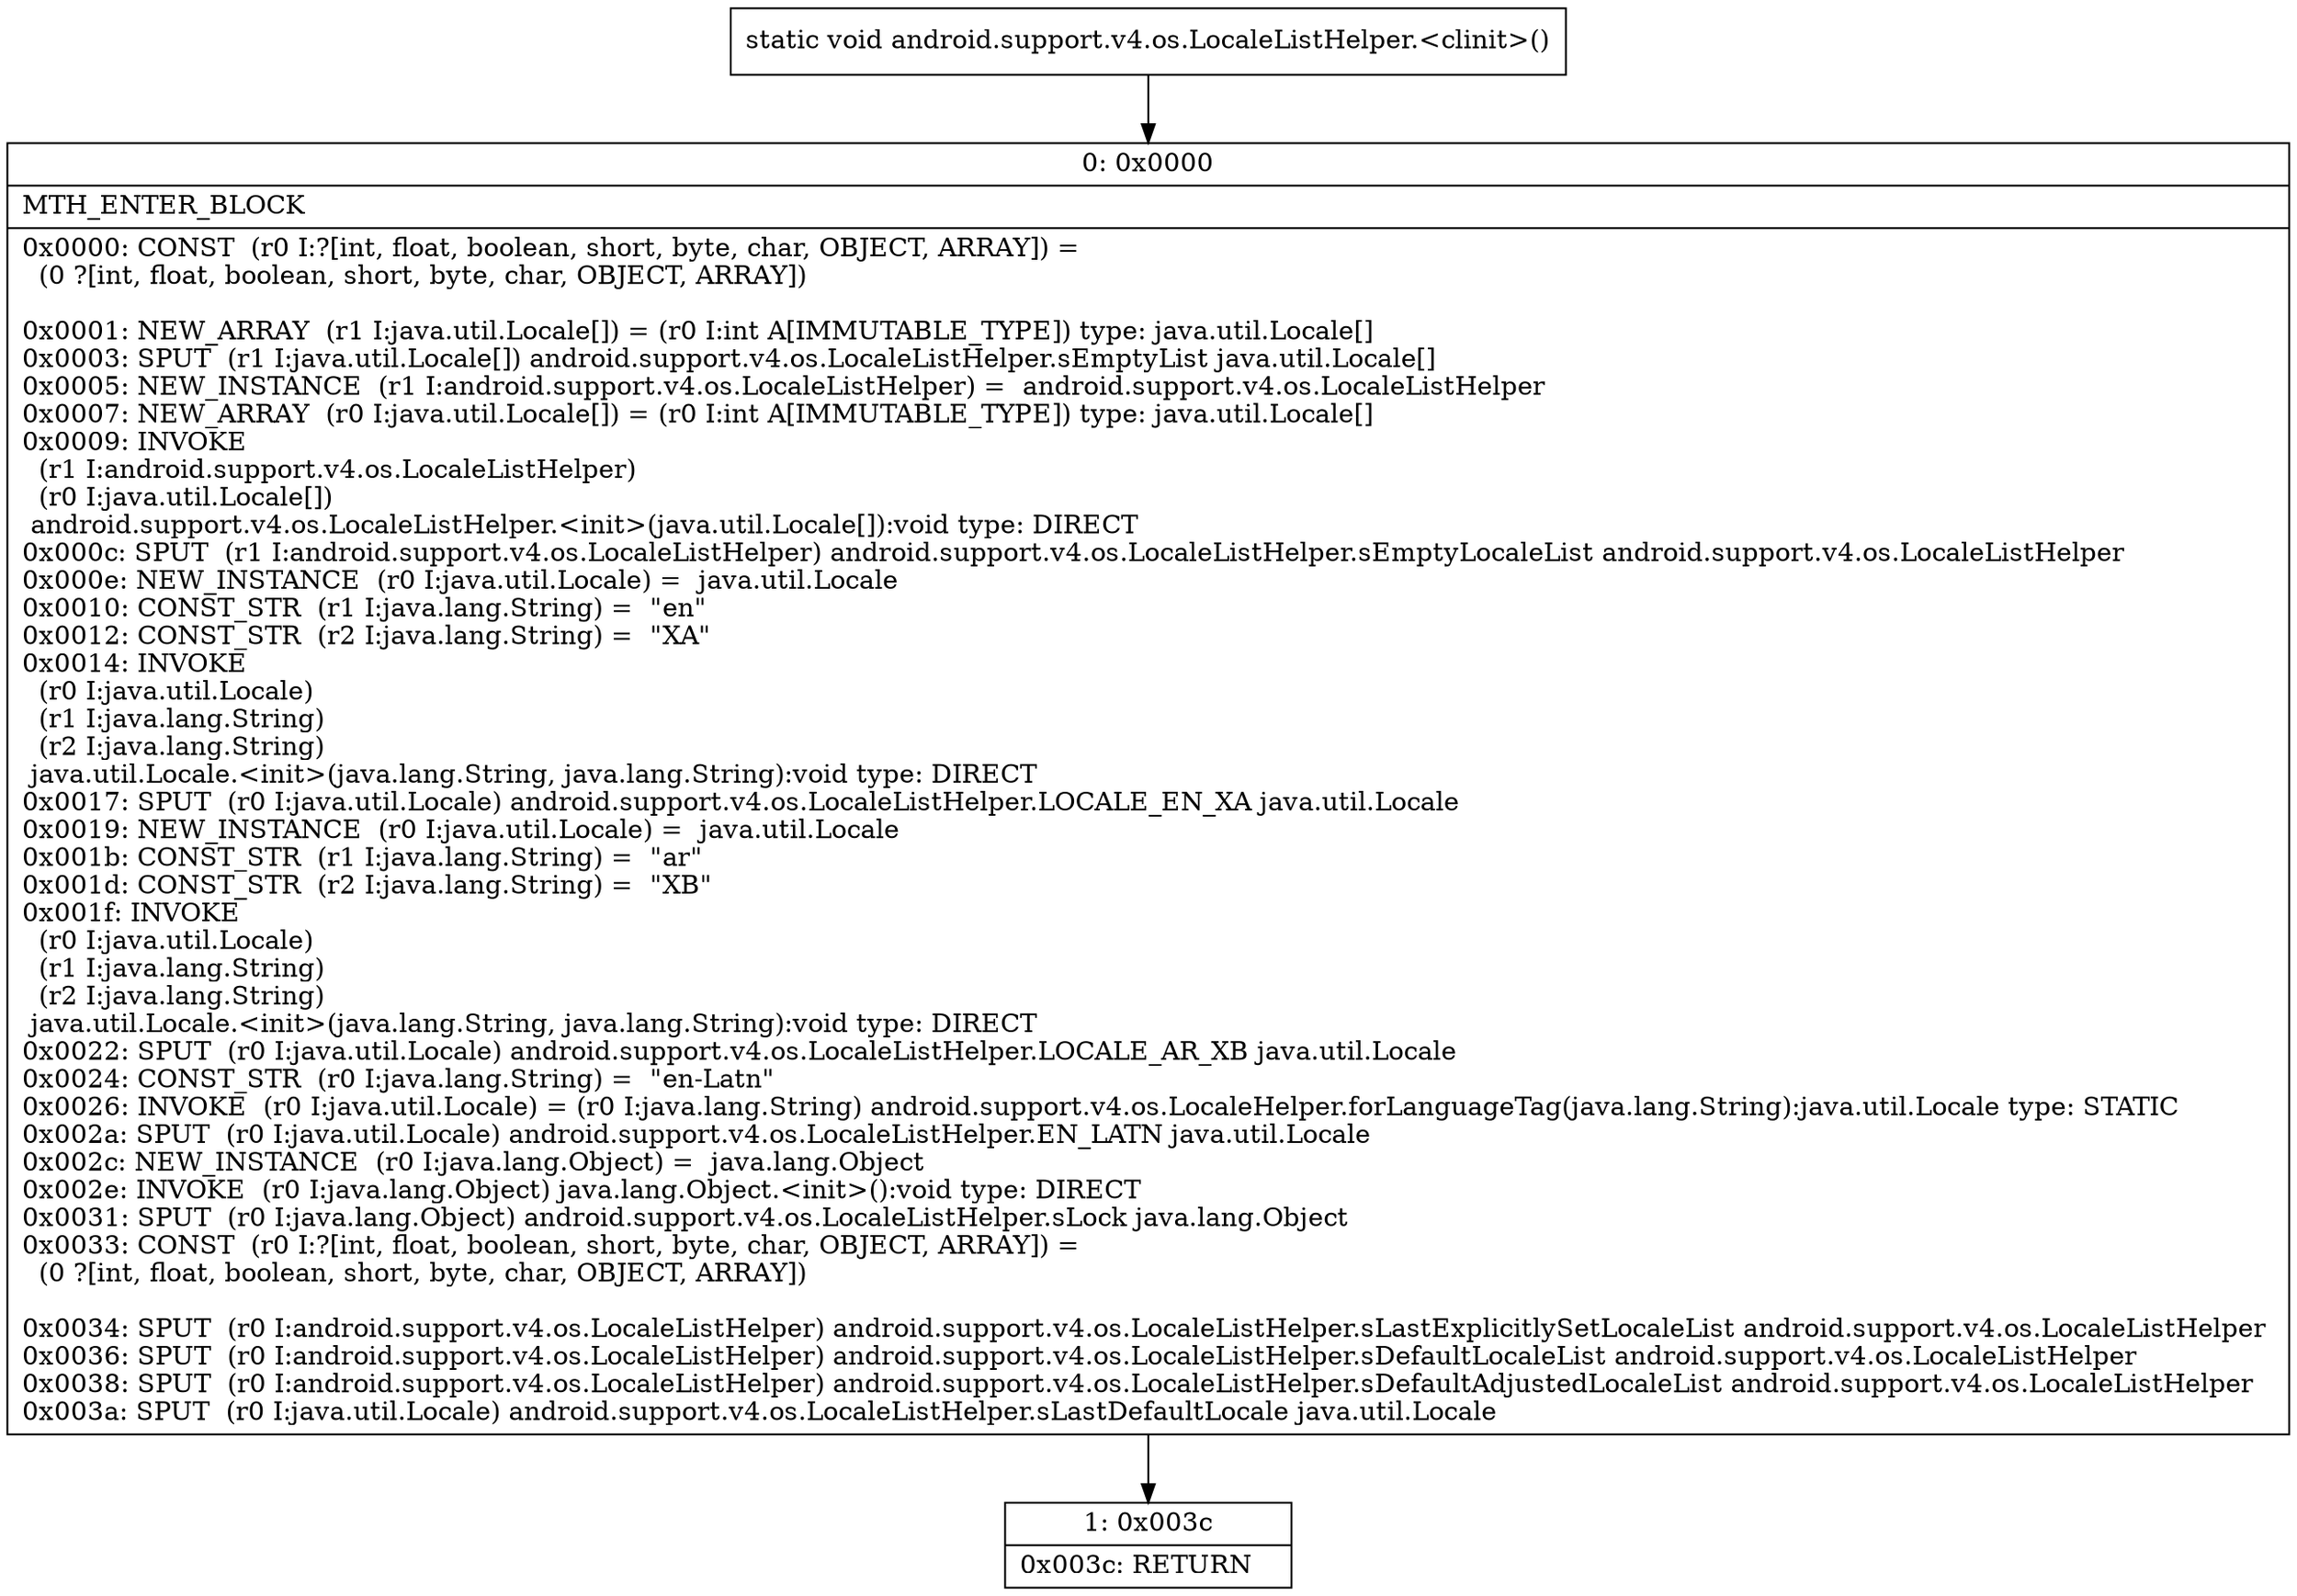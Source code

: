 digraph "CFG forandroid.support.v4.os.LocaleListHelper.\<clinit\>()V" {
Node_0 [shape=record,label="{0\:\ 0x0000|MTH_ENTER_BLOCK\l|0x0000: CONST  (r0 I:?[int, float, boolean, short, byte, char, OBJECT, ARRAY]) = \l  (0 ?[int, float, boolean, short, byte, char, OBJECT, ARRAY])\l \l0x0001: NEW_ARRAY  (r1 I:java.util.Locale[]) = (r0 I:int A[IMMUTABLE_TYPE]) type: java.util.Locale[] \l0x0003: SPUT  (r1 I:java.util.Locale[]) android.support.v4.os.LocaleListHelper.sEmptyList java.util.Locale[] \l0x0005: NEW_INSTANCE  (r1 I:android.support.v4.os.LocaleListHelper) =  android.support.v4.os.LocaleListHelper \l0x0007: NEW_ARRAY  (r0 I:java.util.Locale[]) = (r0 I:int A[IMMUTABLE_TYPE]) type: java.util.Locale[] \l0x0009: INVOKE  \l  (r1 I:android.support.v4.os.LocaleListHelper)\l  (r0 I:java.util.Locale[])\l android.support.v4.os.LocaleListHelper.\<init\>(java.util.Locale[]):void type: DIRECT \l0x000c: SPUT  (r1 I:android.support.v4.os.LocaleListHelper) android.support.v4.os.LocaleListHelper.sEmptyLocaleList android.support.v4.os.LocaleListHelper \l0x000e: NEW_INSTANCE  (r0 I:java.util.Locale) =  java.util.Locale \l0x0010: CONST_STR  (r1 I:java.lang.String) =  \"en\" \l0x0012: CONST_STR  (r2 I:java.lang.String) =  \"XA\" \l0x0014: INVOKE  \l  (r0 I:java.util.Locale)\l  (r1 I:java.lang.String)\l  (r2 I:java.lang.String)\l java.util.Locale.\<init\>(java.lang.String, java.lang.String):void type: DIRECT \l0x0017: SPUT  (r0 I:java.util.Locale) android.support.v4.os.LocaleListHelper.LOCALE_EN_XA java.util.Locale \l0x0019: NEW_INSTANCE  (r0 I:java.util.Locale) =  java.util.Locale \l0x001b: CONST_STR  (r1 I:java.lang.String) =  \"ar\" \l0x001d: CONST_STR  (r2 I:java.lang.String) =  \"XB\" \l0x001f: INVOKE  \l  (r0 I:java.util.Locale)\l  (r1 I:java.lang.String)\l  (r2 I:java.lang.String)\l java.util.Locale.\<init\>(java.lang.String, java.lang.String):void type: DIRECT \l0x0022: SPUT  (r0 I:java.util.Locale) android.support.v4.os.LocaleListHelper.LOCALE_AR_XB java.util.Locale \l0x0024: CONST_STR  (r0 I:java.lang.String) =  \"en\-Latn\" \l0x0026: INVOKE  (r0 I:java.util.Locale) = (r0 I:java.lang.String) android.support.v4.os.LocaleHelper.forLanguageTag(java.lang.String):java.util.Locale type: STATIC \l0x002a: SPUT  (r0 I:java.util.Locale) android.support.v4.os.LocaleListHelper.EN_LATN java.util.Locale \l0x002c: NEW_INSTANCE  (r0 I:java.lang.Object) =  java.lang.Object \l0x002e: INVOKE  (r0 I:java.lang.Object) java.lang.Object.\<init\>():void type: DIRECT \l0x0031: SPUT  (r0 I:java.lang.Object) android.support.v4.os.LocaleListHelper.sLock java.lang.Object \l0x0033: CONST  (r0 I:?[int, float, boolean, short, byte, char, OBJECT, ARRAY]) = \l  (0 ?[int, float, boolean, short, byte, char, OBJECT, ARRAY])\l \l0x0034: SPUT  (r0 I:android.support.v4.os.LocaleListHelper) android.support.v4.os.LocaleListHelper.sLastExplicitlySetLocaleList android.support.v4.os.LocaleListHelper \l0x0036: SPUT  (r0 I:android.support.v4.os.LocaleListHelper) android.support.v4.os.LocaleListHelper.sDefaultLocaleList android.support.v4.os.LocaleListHelper \l0x0038: SPUT  (r0 I:android.support.v4.os.LocaleListHelper) android.support.v4.os.LocaleListHelper.sDefaultAdjustedLocaleList android.support.v4.os.LocaleListHelper \l0x003a: SPUT  (r0 I:java.util.Locale) android.support.v4.os.LocaleListHelper.sLastDefaultLocale java.util.Locale \l}"];
Node_1 [shape=record,label="{1\:\ 0x003c|0x003c: RETURN   \l}"];
MethodNode[shape=record,label="{static void android.support.v4.os.LocaleListHelper.\<clinit\>() }"];
MethodNode -> Node_0;
Node_0 -> Node_1;
}

